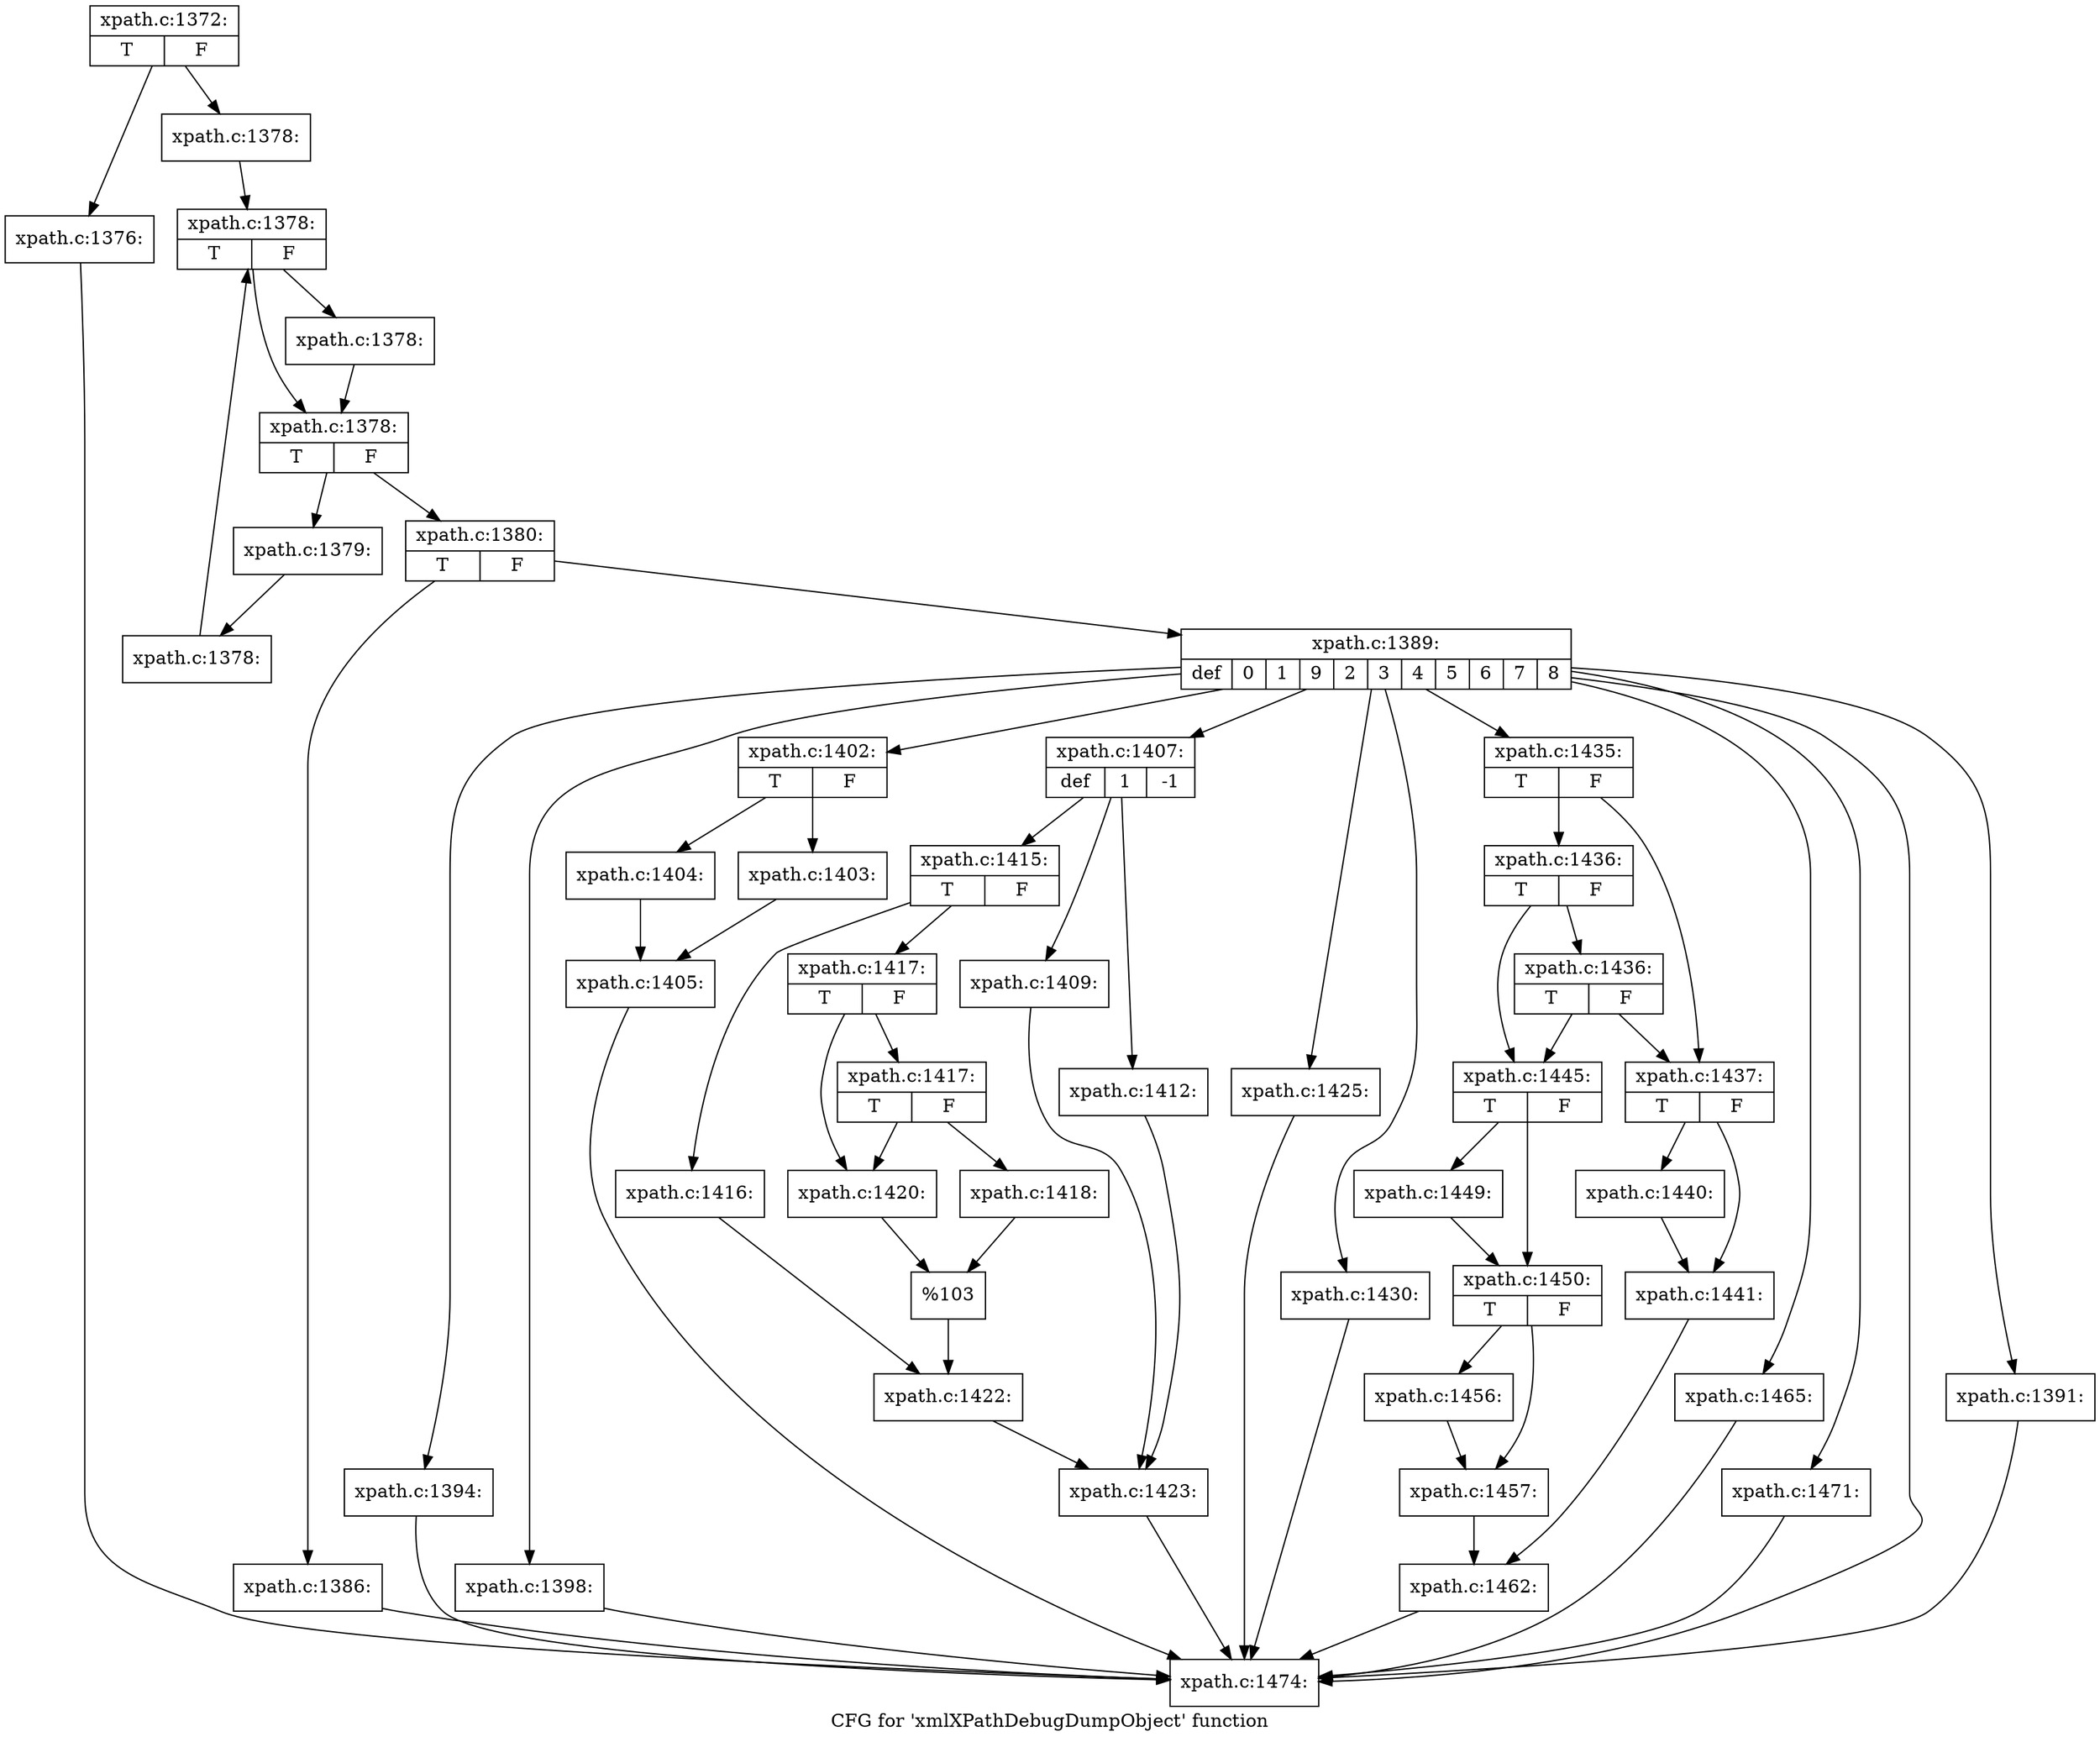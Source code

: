 digraph "CFG for 'xmlXPathDebugDumpObject' function" {
	label="CFG for 'xmlXPathDebugDumpObject' function";

	Node0x4701040 [shape=record,label="{xpath.c:1372:|{<s0>T|<s1>F}}"];
	Node0x4701040 -> Node0x4705e40;
	Node0x4701040 -> Node0x4705e90;
	Node0x4705e40 [shape=record,label="{xpath.c:1376:}"];
	Node0x4705e40 -> Node0x4709480;
	Node0x4705e90 [shape=record,label="{xpath.c:1378:}"];
	Node0x4705e90 -> Node0x47063a0;
	Node0x47063a0 [shape=record,label="{xpath.c:1378:|{<s0>T|<s1>F}}"];
	Node0x47063a0 -> Node0x4677b00;
	Node0x47063a0 -> Node0x47065a0;
	Node0x4677b00 [shape=record,label="{xpath.c:1378:}"];
	Node0x4677b00 -> Node0x47065a0;
	Node0x47065a0 [shape=record,label="{xpath.c:1378:|{<s0>T|<s1>F}}"];
	Node0x47065a0 -> Node0x47064f0;
	Node0x47065a0 -> Node0x4706200;
	Node0x47064f0 [shape=record,label="{xpath.c:1379:}"];
	Node0x47064f0 -> Node0x47065f0;
	Node0x47065f0 [shape=record,label="{xpath.c:1378:}"];
	Node0x47065f0 -> Node0x47063a0;
	Node0x4706200 [shape=record,label="{xpath.c:1380:|{<s0>T|<s1>F}}"];
	Node0x4706200 -> Node0x4708bc0;
	Node0x4706200 -> Node0x4708ef0;
	Node0x4708bc0 [shape=record,label="{xpath.c:1386:}"];
	Node0x4708bc0 -> Node0x4709480;
	Node0x4708ef0 [shape=record,label="{xpath.c:1389:|{<s0>def|<s1>0|<s2>1|<s3>9|<s4>2|<s5>3|<s6>4|<s7>5|<s8>6|<s9>7|<s10>8}}"];
	Node0x4708ef0 -> Node0x4709480;
	Node0x4708ef0 -> Node0x4709990;
	Node0x4708ef0 -> Node0x4709d00;
	Node0x4708ef0 -> Node0x470a560;
	Node0x4708ef0 -> Node0x470a890;
	Node0x4708ef0 -> Node0x4620b00;
	Node0x4708ef0 -> Node0x470f2a0;
	Node0x4708ef0 -> Node0x470fec0;
	Node0x4708ef0 -> Node0x46ceac0;
	Node0x4708ef0 -> Node0x4719580;
	Node0x4708ef0 -> Node0x469c6d0;
	Node0x4709990 [shape=record,label="{xpath.c:1391:}"];
	Node0x4709990 -> Node0x4709480;
	Node0x4709d00 [shape=record,label="{xpath.c:1394:}"];
	Node0x4709d00 -> Node0x4709480;
	Node0x470a560 [shape=record,label="{xpath.c:1398:}"];
	Node0x470a560 -> Node0x4709480;
	Node0x470a890 [shape=record,label="{xpath.c:1402:|{<s0>T|<s1>F}}"];
	Node0x470a890 -> Node0x470b100;
	Node0x470a890 -> Node0x470b5d0;
	Node0x470b100 [shape=record,label="{xpath.c:1403:}"];
	Node0x470b100 -> Node0x470b0b0;
	Node0x470b5d0 [shape=record,label="{xpath.c:1404:}"];
	Node0x470b5d0 -> Node0x470b0b0;
	Node0x470b0b0 [shape=record,label="{xpath.c:1405:}"];
	Node0x470b0b0 -> Node0x4709480;
	Node0x4620b00 [shape=record,label="{xpath.c:1407:|{<s0>def|<s1>1|<s2>-1}}"];
	Node0x4620b00 -> Node0x4620e50;
	Node0x4620b00 -> Node0x470c690;
	Node0x4620b00 -> Node0x468c350;
	Node0x470c690 [shape=record,label="{xpath.c:1409:}"];
	Node0x470c690 -> Node0x4620b80;
	Node0x468c350 [shape=record,label="{xpath.c:1412:}"];
	Node0x468c350 -> Node0x4620b80;
	Node0x4620e50 [shape=record,label="{xpath.c:1415:|{<s0>T|<s1>F}}"];
	Node0x4620e50 -> Node0x470cfe0;
	Node0x4620e50 -> Node0x470d080;
	Node0x470cfe0 [shape=record,label="{xpath.c:1416:}"];
	Node0x470cfe0 -> Node0x470d030;
	Node0x470d080 [shape=record,label="{xpath.c:1417:|{<s0>T|<s1>F}}"];
	Node0x470d080 -> Node0x470da30;
	Node0x470d080 -> Node0x470d9e0;
	Node0x470da30 [shape=record,label="{xpath.c:1417:|{<s0>T|<s1>F}}"];
	Node0x470da30 -> Node0x470d940;
	Node0x470da30 -> Node0x470d9e0;
	Node0x470d940 [shape=record,label="{xpath.c:1418:}"];
	Node0x470d940 -> Node0x470d990;
	Node0x470d9e0 [shape=record,label="{xpath.c:1420:}"];
	Node0x470d9e0 -> Node0x470d990;
	Node0x470d990 [shape=record,label="{%103}"];
	Node0x470d990 -> Node0x470d030;
	Node0x470d030 [shape=record,label="{xpath.c:1422:}"];
	Node0x470d030 -> Node0x4620b80;
	Node0x4620b80 [shape=record,label="{xpath.c:1423:}"];
	Node0x4620b80 -> Node0x4709480;
	Node0x470f2a0 [shape=record,label="{xpath.c:1425:}"];
	Node0x470f2a0 -> Node0x4709480;
	Node0x470fec0 [shape=record,label="{xpath.c:1430:}"];
	Node0x470fec0 -> Node0x4709480;
	Node0x46ceac0 [shape=record,label="{xpath.c:1435:|{<s0>T|<s1>F}}"];
	Node0x46ceac0 -> Node0x46cedf0;
	Node0x46ceac0 -> Node0x46cf320;
	Node0x46cf320 [shape=record,label="{xpath.c:1436:|{<s0>T|<s1>F}}"];
	Node0x46cf320 -> Node0x46cf640;
	Node0x46cf320 -> Node0x46cf2d0;
	Node0x46cf640 [shape=record,label="{xpath.c:1436:|{<s0>T|<s1>F}}"];
	Node0x46cf640 -> Node0x46cedf0;
	Node0x46cf640 -> Node0x46cf2d0;
	Node0x46cedf0 [shape=record,label="{xpath.c:1437:|{<s0>T|<s1>F}}"];
	Node0x46cedf0 -> Node0x47147b0;
	Node0x46cedf0 -> Node0x4714800;
	Node0x47147b0 [shape=record,label="{xpath.c:1440:}"];
	Node0x47147b0 -> Node0x4714800;
	Node0x4714800 [shape=record,label="{xpath.c:1441:}"];
	Node0x4714800 -> Node0x46cf280;
	Node0x46cf2d0 [shape=record,label="{xpath.c:1445:|{<s0>T|<s1>F}}"];
	Node0x46cf2d0 -> Node0x4716f10;
	Node0x46cf2d0 -> Node0x4716f60;
	Node0x4716f10 [shape=record,label="{xpath.c:1449:}"];
	Node0x4716f10 -> Node0x4716f60;
	Node0x4716f60 [shape=record,label="{xpath.c:1450:|{<s0>T|<s1>F}}"];
	Node0x4716f60 -> Node0x47183a0;
	Node0x4716f60 -> Node0x47183f0;
	Node0x47183a0 [shape=record,label="{xpath.c:1456:}"];
	Node0x47183a0 -> Node0x47183f0;
	Node0x47183f0 [shape=record,label="{xpath.c:1457:}"];
	Node0x47183f0 -> Node0x46cf280;
	Node0x46cf280 [shape=record,label="{xpath.c:1462:}"];
	Node0x46cf280 -> Node0x4709480;
	Node0x4719580 [shape=record,label="{xpath.c:1465:}"];
	Node0x4719580 -> Node0x4709480;
	Node0x469c6d0 [shape=record,label="{xpath.c:1471:}"];
	Node0x469c6d0 -> Node0x4709480;
	Node0x4709480 [shape=record,label="{xpath.c:1474:}"];
}
